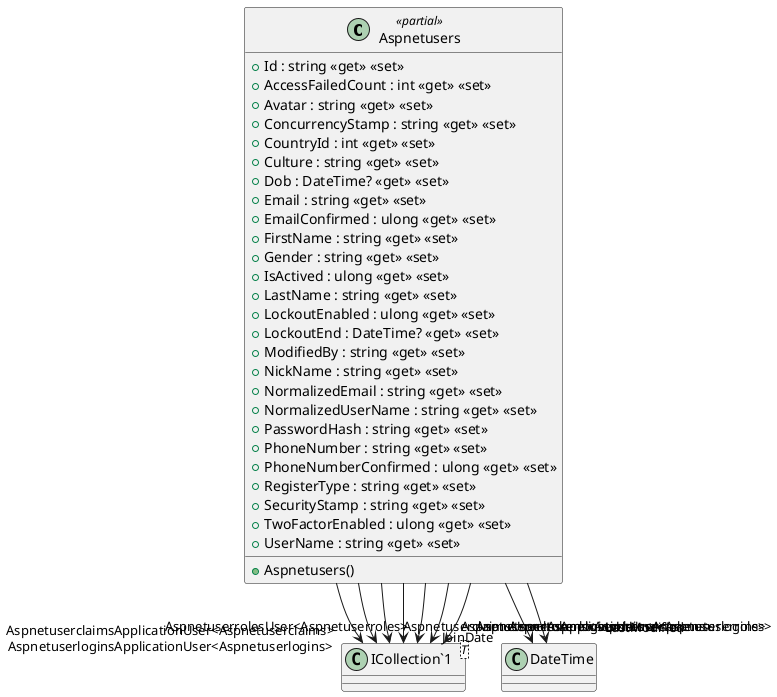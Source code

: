 @startuml
class Aspnetusers <<partial>> {
    + Aspnetusers()
    + Id : string <<get>> <<set>>
    + AccessFailedCount : int <<get>> <<set>>
    + Avatar : string <<get>> <<set>>
    + ConcurrencyStamp : string <<get>> <<set>>
    + CountryId : int <<get>> <<set>>
    + Culture : string <<get>> <<set>>
    + Dob : DateTime? <<get>> <<set>>
    + Email : string <<get>> <<set>>
    + EmailConfirmed : ulong <<get>> <<set>>
    + FirstName : string <<get>> <<set>>
    + Gender : string <<get>> <<set>>
    + IsActived : ulong <<get>> <<set>>
    + LastName : string <<get>> <<set>>
    + LockoutEnabled : ulong <<get>> <<set>>
    + LockoutEnd : DateTime? <<get>> <<set>>
    + ModifiedBy : string <<get>> <<set>>
    + NickName : string <<get>> <<set>>
    + NormalizedEmail : string <<get>> <<set>>
    + NormalizedUserName : string <<get>> <<set>>
    + PasswordHash : string <<get>> <<set>>
    + PhoneNumber : string <<get>> <<set>>
    + PhoneNumberConfirmed : ulong <<get>> <<set>>
    + RegisterType : string <<get>> <<set>>
    + SecurityStamp : string <<get>> <<set>>
    + TwoFactorEnabled : ulong <<get>> <<set>>
    + UserName : string <<get>> <<set>>
}
class "ICollection`1"<T> {
}
Aspnetusers --> "JoinDate" DateTime
Aspnetusers --> "LastModified" DateTime
Aspnetusers --> "AspnetuserclaimsApplicationUser<Aspnetuserclaims>" "ICollection`1"
Aspnetusers --> "AspnetuserclaimsUser<Aspnetuserclaims>" "ICollection`1"
Aspnetusers --> "AspnetuserloginsApplicationUser<Aspnetuserlogins>" "ICollection`1"
Aspnetusers --> "AspnetuserloginsUser<Aspnetuserlogins>" "ICollection`1"
Aspnetusers --> "AspnetuserrolesApplicationUser<Aspnetuserroles>" "ICollection`1"
Aspnetusers --> "AspnetuserrolesUser<Aspnetuserroles>" "ICollection`1"
Aspnetusers --> "Aspnetusertokens<Aspnetusertokens>" "ICollection`1"
@enduml
